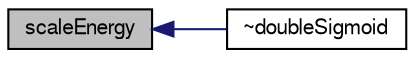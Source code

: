 digraph "scaleEnergy"
{
  bgcolor="transparent";
  edge [fontname="FreeSans",fontsize="10",labelfontname="FreeSans",labelfontsize="10"];
  node [fontname="FreeSans",fontsize="10",shape=record];
  rankdir="LR";
  Node312 [label="scaleEnergy",height=0.2,width=0.4,color="black", fillcolor="grey75", style="filled", fontcolor="black"];
  Node312 -> Node313 [dir="back",color="midnightblue",fontsize="10",style="solid",fontname="FreeSans"];
  Node313 [label="~doubleSigmoid",height=0.2,width=0.4,color="black",URL="$a24422.html#a3f15eca3a0824c4f6700c418b8658025",tooltip="Destructor. "];
}
